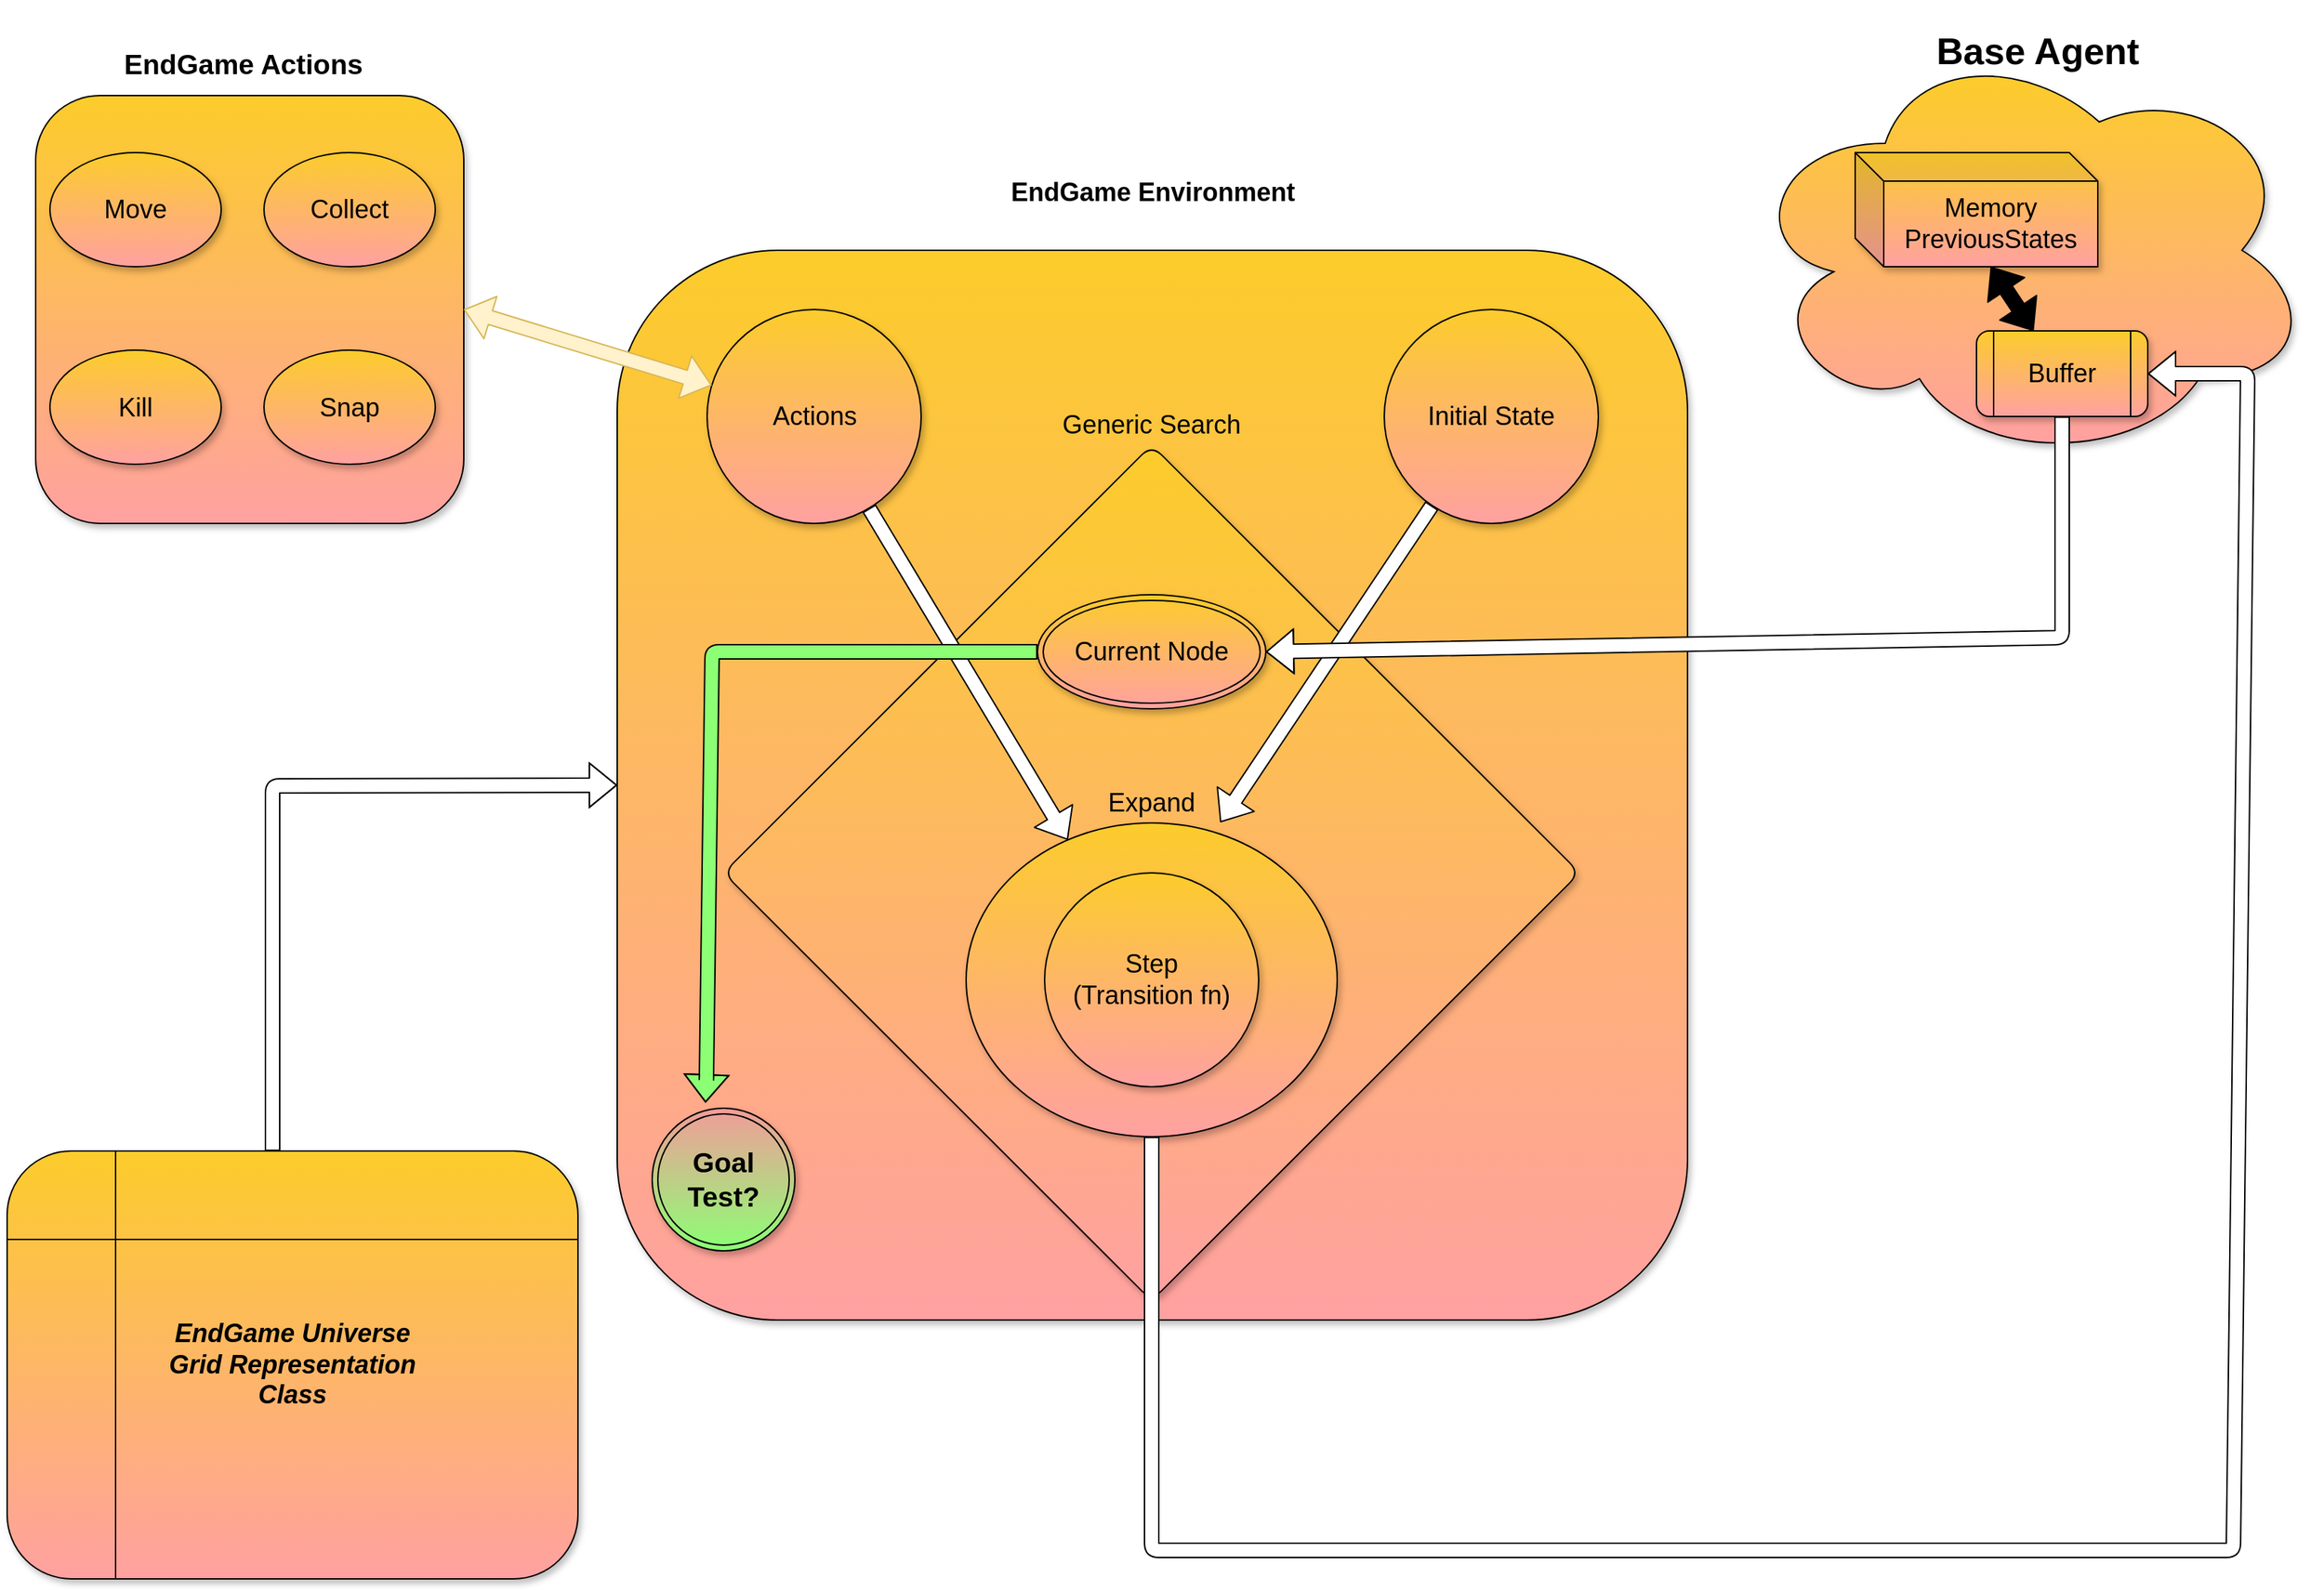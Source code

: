 <mxfile version="12.1.9" pages="1"><diagram id="Sy0wCXpFJe9G46nSfmAO" name="Page-1"><mxGraphModel dx="3252" dy="940" grid="1" gridSize="10" guides="1" tooltips="1" connect="1" arrows="1" fold="1" page="1" pageScale="1" pageWidth="827" pageHeight="1169" math="0" shadow="0"><root><mxCell id="0"/><mxCell id="1" parent="0"/><mxCell id="8mFYw3jtZh7k-6q-bWtB-1" value="&lt;h1&gt;&lt;span style=&quot;white-space: normal ; font-size: 18px&quot;&gt;EndGame Environment&lt;/span&gt;&lt;/h1&gt;" style="whiteSpace=wrap;html=1;aspect=fixed;rounded=1;glass=0;comic=0;shadow=1;gradientColor=#FFA1A1;fillColor=#FCCC2B;labelPosition=center;verticalLabelPosition=top;align=center;verticalAlign=bottom;labelBackgroundColor=none;labelBorderColor=none;fontStyle=1;fontSize=18;" vertex="1" parent="1"><mxGeometry x="-1202.5" y="208.5" width="750" height="750" as="geometry"/></mxCell><mxCell id="8mFYw3jtZh7k-6q-bWtB-2" value="&lt;h4&gt;&lt;b&gt;&lt;i&gt;EndGame Universe&lt;br&gt; &lt;/i&gt;&lt;/b&gt;&lt;b&gt;&lt;i&gt;Grid Representation&lt;br&gt;&lt;/i&gt;&lt;/b&gt;&lt;b&gt;&lt;i&gt;Class&lt;/i&gt;&lt;/b&gt;&lt;/h4&gt;" style="shape=internalStorage;whiteSpace=wrap;html=1;backgroundOutline=1;rounded=1;shadow=1;glass=0;comic=0;labelBackgroundColor=none;fillColor=#FCCC2B;gradientColor=#FFA1A1;fontSize=18;dx=76;dy=62;" vertex="1" parent="1"><mxGeometry x="-1630" y="840" width="400" height="300" as="geometry"/></mxCell><mxCell id="8mFYw3jtZh7k-6q-bWtB-5" value="" style="shape=flexArrow;endArrow=classic;html=1;fontSize=18;entryX=0;entryY=0.5;entryDx=0;entryDy=0;strokeWidth=1;fillColor=#ffffff;gradientColor=none;" edge="1" parent="1" target="8mFYw3jtZh7k-6q-bWtB-1"><mxGeometry width="50" height="50" relative="1" as="geometry"><mxPoint x="-1444" y="840" as="sourcePoint"/><mxPoint x="-1560" y="860" as="targetPoint"/><Array as="points"><mxPoint x="-1444" y="584"/></Array></mxGeometry></mxCell><mxCell id="8mFYw3jtZh7k-6q-bWtB-6" value="Actions" style="ellipse;whiteSpace=wrap;html=1;rounded=1;shadow=1;glass=0;comic=0;labelBackgroundColor=none;fillColor=#FCCC2B;gradientColor=#FFA1A1;fontSize=18;" vertex="1" parent="1"><mxGeometry x="-1139.5" y="250" width="150" height="150" as="geometry"/></mxCell><mxCell id="8mFYw3jtZh7k-6q-bWtB-7" value="Initial State" style="ellipse;whiteSpace=wrap;html=1;rounded=1;shadow=1;glass=0;comic=0;labelBackgroundColor=none;fillColor=#FCCC2B;gradientColor=#FFA1A1;fontSize=18;" vertex="1" parent="1"><mxGeometry x="-665" y="250" width="150" height="150" as="geometry"/></mxCell><mxCell id="8mFYw3jtZh7k-6q-bWtB-9" value="Generic Search" style="rhombus;whiteSpace=wrap;html=1;rounded=1;shadow=1;glass=0;comic=0;labelBackgroundColor=none;fillColor=#FCCC2B;gradientColor=#FFA1A1;fontSize=18;labelPosition=center;verticalLabelPosition=top;align=center;verticalAlign=bottom;" vertex="1" parent="1"><mxGeometry x="-1128" y="345" width="600" height="600" as="geometry"/></mxCell><mxCell id="8mFYw3jtZh7k-6q-bWtB-10" value="" style="ellipse;shape=cloud;whiteSpace=wrap;html=1;rounded=1;shadow=1;glass=0;comic=0;labelBackgroundColor=none;fillColor=#FCCC2B;gradientColor=#FFA1A1;fontSize=18;labelPosition=center;verticalLabelPosition=top;align=center;verticalAlign=bottom;" vertex="1" parent="1"><mxGeometry x="-414" y="58.5" width="400" height="300" as="geometry"/></mxCell><mxCell id="8mFYw3jtZh7k-6q-bWtB-11" value="Memory&lt;br&gt;PreviousStates" style="shape=cube;whiteSpace=wrap;html=1;boundedLbl=1;backgroundOutline=1;darkOpacity=0.05;darkOpacity2=0.1;rounded=1;shadow=1;glass=0;comic=0;labelBackgroundColor=none;fillColor=#FCCC2B;gradientColor=#FFA1A1;fontSize=18;" vertex="1" parent="1"><mxGeometry x="-335" y="140" width="170" height="80" as="geometry"/></mxCell><mxCell id="8mFYw3jtZh7k-6q-bWtB-12" value="Buffer" style="shape=process;whiteSpace=wrap;html=1;backgroundOutline=1;rounded=1;shadow=1;glass=0;comic=0;labelBackgroundColor=none;fillColor=#FCCC2B;gradientColor=#FFA1A1;fontSize=18;" vertex="1" parent="1"><mxGeometry x="-250" y="265" width="120" height="60" as="geometry"/></mxCell><mxCell id="8mFYw3jtZh7k-6q-bWtB-13" value="Expand" style="ellipse;whiteSpace=wrap;html=1;rounded=1;shadow=1;glass=0;comic=0;labelBackgroundColor=none;fillColor=#FCCC2B;gradientColor=#FFA1A1;fontSize=18;labelPosition=center;verticalLabelPosition=top;align=center;verticalAlign=bottom;" vertex="1" parent="1"><mxGeometry x="-958" y="610" width="260" height="220" as="geometry"/></mxCell><mxCell id="8mFYw3jtZh7k-6q-bWtB-14" value="" style="shape=flexArrow;endArrow=classic;html=1;strokeWidth=1;fillColor=#ffffff;gradientColor=none;fontSize=18;" edge="1" parent="1" source="8mFYw3jtZh7k-6q-bWtB-6" target="8mFYw3jtZh7k-6q-bWtB-13"><mxGeometry width="50" height="50" relative="1" as="geometry"><mxPoint x="-1620" y="1030" as="sourcePoint"/><mxPoint x="-1570" y="980" as="targetPoint"/></mxGeometry></mxCell><mxCell id="8mFYw3jtZh7k-6q-bWtB-15" value="" style="shape=flexArrow;endArrow=classic;html=1;strokeWidth=1;fillColor=#ffffff;gradientColor=none;fontSize=18;entryX=0.685;entryY=-0.002;entryDx=0;entryDy=0;entryPerimeter=0;" edge="1" parent="1" source="8mFYw3jtZh7k-6q-bWtB-7" target="8mFYw3jtZh7k-6q-bWtB-13"><mxGeometry width="50" height="50" relative="1" as="geometry"><mxPoint x="-1015.486" y="399.054" as="sourcePoint"/><mxPoint x="-975.061" y="465.363" as="targetPoint"/></mxGeometry></mxCell><mxCell id="8mFYw3jtZh7k-6q-bWtB-8" value="Step &lt;br&gt;(Transition fn)" style="ellipse;whiteSpace=wrap;html=1;rounded=1;shadow=1;glass=0;comic=0;labelBackgroundColor=none;fillColor=#FCCC2B;gradientColor=#FFA1A1;fontSize=18;" vertex="1" parent="1"><mxGeometry x="-903" y="645" width="150" height="150" as="geometry"/></mxCell><mxCell id="8mFYw3jtZh7k-6q-bWtB-16" value="Current Node" style="ellipse;shape=doubleEllipse;whiteSpace=wrap;html=1;rounded=1;shadow=1;glass=0;comic=0;labelBackgroundColor=none;fillColor=#FCCC2B;gradientColor=#FFA1A1;fontSize=18;" vertex="1" parent="1"><mxGeometry x="-908" y="450" width="160" height="80" as="geometry"/></mxCell><mxCell id="8mFYw3jtZh7k-6q-bWtB-17" value="" style="shape=flexArrow;endArrow=classic;html=1;strokeWidth=1;fillColor=#ffffff;gradientColor=none;fontSize=18;entryX=1;entryY=0.5;entryDx=0;entryDy=0;exitX=0.5;exitY=1;exitDx=0;exitDy=0;" edge="1" parent="1" source="8mFYw3jtZh7k-6q-bWtB-12" target="8mFYw3jtZh7k-6q-bWtB-16"><mxGeometry width="50" height="50" relative="1" as="geometry"><mxPoint x="-621.662" y="397.364" as="sourcePoint"/><mxPoint x="-769.9" y="619.56" as="targetPoint"/><Array as="points"><mxPoint x="-190" y="480"/></Array></mxGeometry></mxCell><mxCell id="8mFYw3jtZh7k-6q-bWtB-18" value="" style="shape=flexArrow;endArrow=classic;html=1;strokeWidth=1;fillColor=#ffffff;gradientColor=none;fontSize=18;entryX=1;entryY=0.5;entryDx=0;entryDy=0;" edge="1" parent="1" source="8mFYw3jtZh7k-6q-bWtB-13" target="8mFYw3jtZh7k-6q-bWtB-12"><mxGeometry width="50" height="50" relative="1" as="geometry"><mxPoint x="-180" y="335" as="sourcePoint"/><mxPoint x="-738.0" y="500" as="targetPoint"/><Array as="points"><mxPoint x="-828" y="1120"/><mxPoint x="-70" y="1120"/><mxPoint x="-60" y="295"/></Array></mxGeometry></mxCell><mxCell id="8mFYw3jtZh7k-6q-bWtB-19" value="" style="shape=flexArrow;endArrow=classic;startArrow=classic;html=1;labelBackgroundColor=#000000;strokeWidth=1;fillColor=#000000;gradientColor=none;fontSize=13;entryX=0;entryY=0;entryDx=95;entryDy=80;entryPerimeter=0;spacing=1;" edge="1" parent="1" source="8mFYw3jtZh7k-6q-bWtB-12" target="8mFYw3jtZh7k-6q-bWtB-11"><mxGeometry width="50" height="50" relative="1" as="geometry"><mxPoint x="-290" y="300" as="sourcePoint"/><mxPoint x="-240" y="250" as="targetPoint"/></mxGeometry></mxCell><mxCell id="8mFYw3jtZh7k-6q-bWtB-20" value="&lt;h2&gt;Goal Test?&lt;/h2&gt;" style="ellipse;shape=doubleEllipse;whiteSpace=wrap;html=1;aspect=fixed;rounded=1;shadow=1;glass=0;comic=0;labelBackgroundColor=none;fillColor=#F19C99;gradientColor=#8CFF75;fontSize=13;" vertex="1" parent="1"><mxGeometry x="-1178" y="810" width="100" height="100" as="geometry"/></mxCell><mxCell id="8mFYw3jtZh7k-6q-bWtB-21" value="" style="shape=flexArrow;endArrow=classic;html=1;strokeWidth=1;fillColor=#8CFF75;gradientColor=none;fontSize=18;exitX=0;exitY=0.5;exitDx=0;exitDy=0;entryX=0.374;entryY=-0.039;entryDx=0;entryDy=0;entryPerimeter=0;" edge="1" parent="1" source="8mFYw3jtZh7k-6q-bWtB-16" target="8mFYw3jtZh7k-6q-bWtB-20"><mxGeometry width="50" height="50" relative="1" as="geometry"><mxPoint x="-1229.95" y="569.834" as="sourcePoint"/><mxPoint x="-1090.85" y="802.417" as="targetPoint"/><Array as="points"><mxPoint x="-1136" y="490"/><mxPoint x="-1140" y="790"/></Array></mxGeometry></mxCell><mxCell id="8mFYw3jtZh7k-6q-bWtB-28" value="" style="whiteSpace=wrap;html=1;aspect=fixed;rounded=1;glass=0;comic=0;shadow=1;gradientColor=#FFA1A1;fillColor=#FCCC2B;labelPosition=center;verticalLabelPosition=top;align=center;verticalAlign=bottom;labelBackgroundColor=none;labelBorderColor=none;fontStyle=1;fontSize=18;" vertex="1" parent="1"><mxGeometry x="-1610" y="100" width="300" height="300" as="geometry"/></mxCell><mxCell id="8mFYw3jtZh7k-6q-bWtB-30" value="Move" style="ellipse;whiteSpace=wrap;html=1;rounded=1;shadow=1;glass=0;comic=0;labelBackgroundColor=none;fillColor=#FCCC2B;gradientColor=#FFA1A1;fontSize=18;" vertex="1" parent="1"><mxGeometry x="-1600" y="140" width="120" height="80" as="geometry"/></mxCell><mxCell id="8mFYw3jtZh7k-6q-bWtB-31" value="Collect" style="ellipse;whiteSpace=wrap;html=1;rounded=1;shadow=1;glass=0;comic=0;labelBackgroundColor=none;fillColor=#FCCC2B;gradientColor=#FFA1A1;fontSize=18;" vertex="1" parent="1"><mxGeometry x="-1450" y="140" width="120" height="80" as="geometry"/></mxCell><mxCell id="8mFYw3jtZh7k-6q-bWtB-32" value="Kill" style="ellipse;whiteSpace=wrap;html=1;rounded=1;shadow=1;glass=0;comic=0;labelBackgroundColor=none;fillColor=#FCCC2B;gradientColor=#FFA1A1;fontSize=18;" vertex="1" parent="1"><mxGeometry x="-1600" y="278.5" width="120" height="80" as="geometry"/></mxCell><mxCell id="8mFYw3jtZh7k-6q-bWtB-33" value="Snap" style="ellipse;whiteSpace=wrap;html=1;rounded=1;shadow=1;glass=0;comic=0;labelBackgroundColor=none;fillColor=#FCCC2B;gradientColor=#FFA1A1;fontSize=18;" vertex="1" parent="1"><mxGeometry x="-1450" y="278.5" width="120" height="80" as="geometry"/></mxCell><mxCell id="8mFYw3jtZh7k-6q-bWtB-35" value="" style="shape=flexArrow;endArrow=classic;startArrow=classic;html=1;labelBackgroundColor=#000000;strokeWidth=1;fillColor=#fff2cc;fontSize=13;exitX=1;exitY=0.5;exitDx=0;exitDy=0;strokeColor=#d6b656;" edge="1" parent="1" source="8mFYw3jtZh7k-6q-bWtB-28" target="8mFYw3jtZh7k-6q-bWtB-6"><mxGeometry width="50" height="50" relative="1" as="geometry"><mxPoint x="-1310" y="270" as="sourcePoint"/><mxPoint x="-1260" y="220" as="targetPoint"/></mxGeometry></mxCell><mxCell id="8mFYw3jtZh7k-6q-bWtB-37" value="&lt;h1&gt;Base Agent&lt;/h1&gt;" style="text;html=1;resizable=0;points=[];autosize=1;align=left;verticalAlign=top;spacingTop=-4;fontSize=13;" vertex="1" parent="1"><mxGeometry x="-280" y="33.5" width="160" height="50" as="geometry"/></mxCell><mxCell id="8mFYw3jtZh7k-6q-bWtB-39" value="&lt;h2&gt;EndGame Actions&lt;/h2&gt;" style="text;html=1;fontSize=13;" vertex="1" parent="1"><mxGeometry x="-1550" y="43.5" width="130" height="30" as="geometry"/></mxCell></root></mxGraphModel></diagram></mxfile>